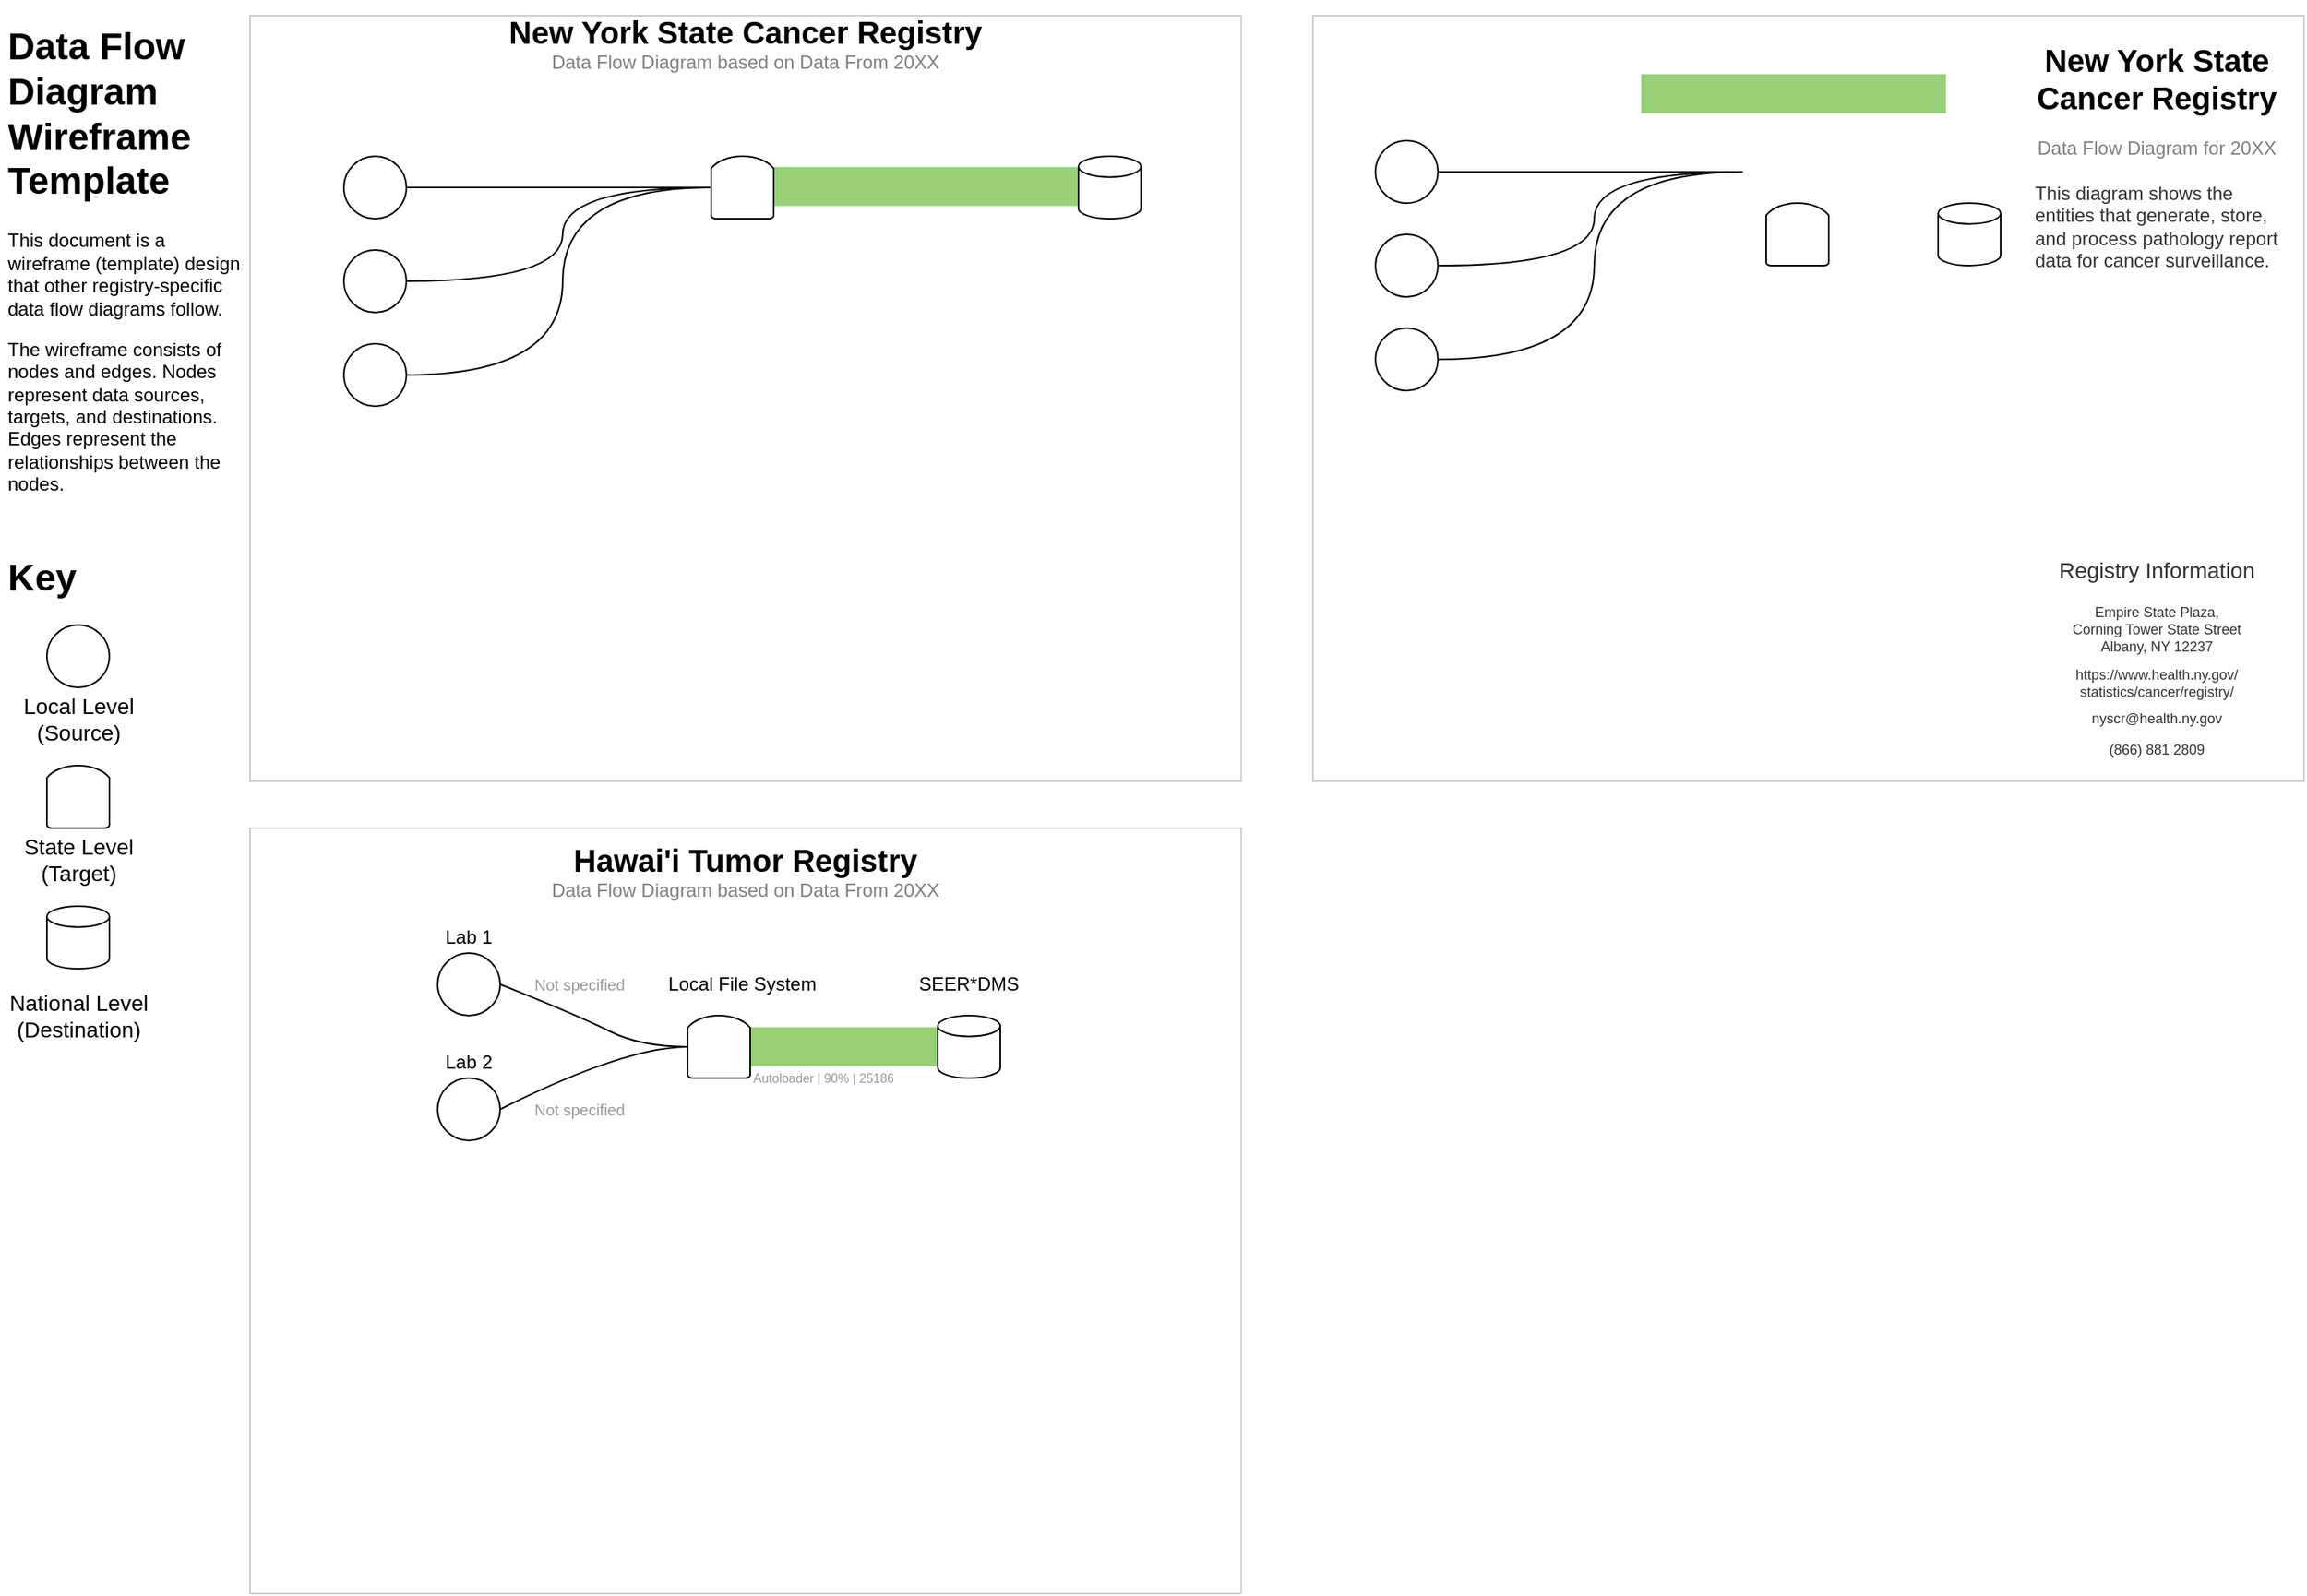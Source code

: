 <mxfile type="github" version="12.4.9">
  <diagram id="1LtGkpLCPf3KZeVMqJkY" name="Page-1">
    <mxGraphModel grid="1" shadow="0" math="0" pageHeight="1100" pageWidth="850" pageScale="1" page="1" fold="1" arrows="1" connect="1" tooltips="1" guides="1" gridSize="10" dy="660" dx="1117">
      <root>
        <mxCell id="0"/>
        <mxCell id="1" value="Text" style="locked=1;" parent="0"/>
        <mxCell id="eJA-KfrndEvYRp83sPR4-4" value="&lt;h1&gt;Data Flow Diagram Wireframe Template&lt;/h1&gt;&lt;p&gt;This document is a wireframe (template) design that other registry-specific data flow diagrams follow.&lt;/p&gt;&lt;p&gt;The wireframe consists of nodes and edges. Nodes represent data sources, targets, and destinations. Edges represent the relationships between the nodes.&lt;/p&gt;" style="text;html=1;strokeColor=none;fillColor=none;spacing=5;spacingTop=-20;whiteSpace=wrap;overflow=hidden;rounded=0;" parent="1" vertex="1">
          <mxGeometry as="geometry" height="320" width="160" y="40" x="40"/>
        </mxCell>
        <mxCell id="eJA-KfrndEvYRp83sPR4-5" value="&lt;h1&gt;Key&lt;/h1&gt;&lt;p&gt;&lt;/p&gt;" style="text;html=1;strokeColor=none;fillColor=none;spacing=5;spacingTop=-20;whiteSpace=wrap;overflow=hidden;rounded=0;" parent="1" vertex="1">
          <mxGeometry as="geometry" height="40" width="160" y="380" x="40"/>
        </mxCell>
        <mxCell id="eJA-KfrndEvYRp83sPR4-17" value="" style="ellipse;whiteSpace=wrap;html=1;aspect=fixed;" parent="1" vertex="1">
          <mxGeometry as="geometry" height="40" width="40" y="430" x="70"/>
        </mxCell>
        <mxCell id="eJA-KfrndEvYRp83sPR4-21" value="" style="strokeWidth=1;html=1;shape=mxgraph.flowchart.delay;whiteSpace=wrap;rotation=-90;" parent="1" vertex="1">
          <mxGeometry as="geometry" height="40" width="40" y="520" x="70"/>
        </mxCell>
        <mxCell id="eJA-KfrndEvYRp83sPR4-22" value="" style="strokeWidth=1;html=1;shape=mxgraph.flowchart.database;whiteSpace=wrap;" parent="1" vertex="1">
          <mxGeometry as="geometry" height="40" width="40" y="610" x="70"/>
        </mxCell>
        <mxCell id="eJA-KfrndEvYRp83sPR4-24" value="&lt;div&gt;Local Level&lt;/div&gt;&lt;div&gt;(Source)&lt;/div&gt;" style="text;html=1;align=center;verticalAlign=middle;resizable=0;points=[];autosize=1;fontSize=14;" parent="1" vertex="1">
          <mxGeometry as="geometry" height="40" width="90" y="470" x="45"/>
        </mxCell>
        <mxCell id="eJA-KfrndEvYRp83sPR4-27" value="&lt;div&gt;State Level&lt;/div&gt;&lt;div&gt;(Target)&lt;/div&gt;" style="text;html=1;align=center;verticalAlign=middle;resizable=0;points=[];autosize=1;fontSize=14;" parent="1" vertex="1">
          <mxGeometry as="geometry" height="40" width="90" y="560" x="45"/>
        </mxCell>
        <mxCell id="eJA-KfrndEvYRp83sPR4-28" value="&lt;div&gt;National Level&lt;/div&gt;&lt;div&gt;(Destination)&lt;/div&gt;" style="text;html=1;align=center;verticalAlign=middle;resizable=0;points=[];autosize=1;fontSize=14;" parent="1" vertex="1">
          <mxGeometry as="geometry" height="40" width="100" y="660" x="40"/>
        </mxCell>
        <mxCell id="Dlc9sbz_LcFVTC8bd_fI-2" value="Sample Paper" style="locked=1;" parent="0"/>
        <mxCell id="Dlc9sbz_LcFVTC8bd_fI-3" value="" style="whiteSpace=wrap;html=1;aspect=fixed;fillColor=none;strokeColor=#CCCCCC;glass=0;" parent="Dlc9sbz_LcFVTC8bd_fI-2" vertex="1">
          <mxGeometry as="geometry" height="490" width="634.12" y="40" x="200"/>
        </mxCell>
        <mxCell id="Dlc9sbz_LcFVTC8bd_fI-21" value="" style="whiteSpace=wrap;html=1;aspect=fixed;fillColor=none;strokeColor=#CCCCCC;glass=0;" parent="Dlc9sbz_LcFVTC8bd_fI-2" vertex="1">
          <mxGeometry as="geometry" height="490" width="634.12" y="560" x="200"/>
        </mxCell>
        <mxCell id="Cot-yi8IycWPmTaVr4XV-3" value="" style="whiteSpace=wrap;html=1;aspect=fixed;fillColor=none;strokeColor=#CCCCCC;glass=0;" parent="Dlc9sbz_LcFVTC8bd_fI-2" vertex="1">
          <mxGeometry as="geometry" height="490" width="634.12" y="40" x="880"/>
        </mxCell>
        <mxCell id="eJA-KfrndEvYRp83sPR4-3" value="Edges" style="" parent="0"/>
        <mxCell id="Dlc9sbz_LcFVTC8bd_fI-16" value="" style="curved=1;endArrow=none;html=1;exitX=1;exitY=0.5;exitDx=0;exitDy=0;entryX=0.5;entryY=0;entryDx=0;entryDy=0;entryPerimeter=0;endFill=0;" parent="eJA-KfrndEvYRp83sPR4-3" edge="1">
          <mxGeometry as="geometry" height="50" width="50" relative="1">
            <mxPoint as="sourcePoint" y="270" x="300"/>
            <mxPoint as="targetPoint" y="150" x="495"/>
            <Array as="points">
              <mxPoint y="270" x="400"/>
              <mxPoint y="150" x="400"/>
            </Array>
          </mxGeometry>
        </mxCell>
        <mxCell id="Dlc9sbz_LcFVTC8bd_fI-17" value="" style="curved=1;endArrow=none;html=1;exitX=1;exitY=0.5;exitDx=0;exitDy=0;endFill=0;entryX=0.5;entryY=0;entryDx=0;entryDy=0;entryPerimeter=0;" parent="eJA-KfrndEvYRp83sPR4-3" edge="1">
          <mxGeometry as="geometry" height="50" width="50" relative="1">
            <mxPoint as="sourcePoint" y="210" x="300"/>
            <mxPoint as="targetPoint" y="150" x="495"/>
            <Array as="points">
              <mxPoint y="210" x="400"/>
              <mxPoint y="150" x="400"/>
            </Array>
          </mxGeometry>
        </mxCell>
        <mxCell id="Dlc9sbz_LcFVTC8bd_fI-18" value="" style="curved=1;endArrow=none;html=1;exitX=1;exitY=0.5;exitDx=0;exitDy=0;endFill=0;entryX=0.5;entryY=0;entryDx=0;entryDy=0;entryPerimeter=0;" parent="eJA-KfrndEvYRp83sPR4-3" edge="1">
          <mxGeometry as="geometry" height="50" width="50" relative="1">
            <mxPoint as="sourcePoint" y="150" x="300"/>
            <mxPoint as="targetPoint" y="150" x="495"/>
            <Array as="points"/>
          </mxGeometry>
        </mxCell>
        <mxCell id="Dlc9sbz_LcFVTC8bd_fI-19" value="" style="curved=1;endArrow=none;html=1;exitX=1;exitY=0.5;exitDx=0;exitDy=0;endFill=0;entryX=0.5;entryY=0;entryDx=0;entryDy=0;entryPerimeter=0;fillColor=#d5e8d4;strokeColor=#97D077;strokeWidth=25;" parent="eJA-KfrndEvYRp83sPR4-3" edge="1">
          <mxGeometry as="geometry" height="50" width="50" relative="1">
            <mxPoint as="sourcePoint" y="149.41" x="535"/>
            <mxPoint as="targetPoint" y="149.41" x="730"/>
            <Array as="points"/>
          </mxGeometry>
        </mxCell>
        <mxCell id="eJA-KfrndEvYRp83sPR4-2" value="Nodes" style="" parent="0"/>
        <mxCell id="Dlc9sbz_LcFVTC8bd_fI-7" value="" style="ellipse;whiteSpace=wrap;html=1;aspect=fixed;" parent="eJA-KfrndEvYRp83sPR4-2" vertex="1">
          <mxGeometry as="geometry" height="40" width="40" y="130" x="260.0"/>
        </mxCell>
        <mxCell id="Dlc9sbz_LcFVTC8bd_fI-8" value="" style="strokeWidth=1;html=1;shape=mxgraph.flowchart.delay;whiteSpace=wrap;rotation=-90;" parent="eJA-KfrndEvYRp83sPR4-2" vertex="1">
          <mxGeometry as="geometry" height="40" width="40" y="130" x="495"/>
        </mxCell>
        <mxCell id="Dlc9sbz_LcFVTC8bd_fI-9" value="" style="strokeWidth=1;html=1;shape=mxgraph.flowchart.database;whiteSpace=wrap;" parent="eJA-KfrndEvYRp83sPR4-2" vertex="1">
          <mxGeometry as="geometry" height="40" width="40" y="130" x="730"/>
        </mxCell>
        <mxCell id="Dlc9sbz_LcFVTC8bd_fI-10" value="" style="ellipse;whiteSpace=wrap;html=1;aspect=fixed;" parent="eJA-KfrndEvYRp83sPR4-2" vertex="1">
          <mxGeometry as="geometry" height="40" width="40" y="190" x="260"/>
        </mxCell>
        <mxCell id="Dlc9sbz_LcFVTC8bd_fI-11" value="" style="ellipse;whiteSpace=wrap;html=1;aspect=fixed;" parent="eJA-KfrndEvYRp83sPR4-2" vertex="1">
          <mxGeometry as="geometry" height="40" width="40" y="250" x="260"/>
        </mxCell>
        <mxCell id="Dlc9sbz_LcFVTC8bd_fI-22" value="Labels" parent="0"/>
        <mxCell id="Dlc9sbz_LcFVTC8bd_fI-24" value="" style="curved=1;endArrow=none;html=1;exitX=1;exitY=0.5;exitDx=0;exitDy=0;endFill=0;entryX=0.5;entryY=0;entryDx=0;entryDy=0;entryPerimeter=0;" parent="Dlc9sbz_LcFVTC8bd_fI-22" edge="1" target="Dlc9sbz_LcFVTC8bd_fI-28" source="Dlc9sbz_LcFVTC8bd_fI-30">
          <mxGeometry as="geometry" height="50" width="50" relative="1">
            <mxPoint as="sourcePoint" y="730" x="300"/>
            <mxPoint as="targetPoint" y="670" x="495"/>
            <Array as="points">
              <mxPoint y="740" x="360"/>
              <mxPoint y="700" x="440"/>
            </Array>
          </mxGeometry>
        </mxCell>
        <mxCell id="Dlc9sbz_LcFVTC8bd_fI-26" value="" style="curved=1;endArrow=none;html=1;exitX=0.5;exitY=1;exitDx=0;exitDy=0;endFill=0;entryX=0;entryY=0.5;entryDx=0;entryDy=0;entryPerimeter=0;fillColor=#d5e8d4;strokeColor=#97D077;strokeWidth=25;exitPerimeter=0;" parent="Dlc9sbz_LcFVTC8bd_fI-22" edge="1" target="Dlc9sbz_LcFVTC8bd_fI-29" source="Dlc9sbz_LcFVTC8bd_fI-28">
          <mxGeometry as="geometry" height="50" width="50" relative="1">
            <mxPoint as="sourcePoint" y="700.0" x="535"/>
            <mxPoint as="targetPoint" y="700.0" x="730"/>
            <Array as="points"/>
          </mxGeometry>
        </mxCell>
        <mxCell id="Dlc9sbz_LcFVTC8bd_fI-27" value="" style="ellipse;whiteSpace=wrap;html=1;aspect=fixed;" parent="Dlc9sbz_LcFVTC8bd_fI-22" vertex="1">
          <mxGeometry as="geometry" height="40" width="40" y="640" x="320.0"/>
        </mxCell>
        <mxCell id="Dlc9sbz_LcFVTC8bd_fI-28" value="" style="strokeWidth=1;html=1;shape=mxgraph.flowchart.delay;whiteSpace=wrap;rotation=-90;" parent="Dlc9sbz_LcFVTC8bd_fI-22" vertex="1">
          <mxGeometry as="geometry" height="40" width="40" y="680" x="480"/>
        </mxCell>
        <mxCell id="Dlc9sbz_LcFVTC8bd_fI-29" value="" style="strokeWidth=1;html=1;shape=mxgraph.flowchart.database;whiteSpace=wrap;" parent="Dlc9sbz_LcFVTC8bd_fI-22" vertex="1">
          <mxGeometry as="geometry" height="40" width="40" y="680" x="640"/>
        </mxCell>
        <mxCell id="Dlc9sbz_LcFVTC8bd_fI-30" value="" style="ellipse;whiteSpace=wrap;html=1;aspect=fixed;" parent="Dlc9sbz_LcFVTC8bd_fI-22" vertex="1">
          <mxGeometry as="geometry" height="40" width="40" y="720" x="320"/>
        </mxCell>
        <mxCell id="Dlc9sbz_LcFVTC8bd_fI-34" value="Local File System" style="text;html=1;strokeColor=none;fillColor=none;align=center;verticalAlign=middle;whiteSpace=wrap;rounded=0;glass=0;" parent="Dlc9sbz_LcFVTC8bd_fI-22" vertex="1">
          <mxGeometry as="geometry" height="20" width="100" y="650" x="465"/>
        </mxCell>
        <mxCell id="Dlc9sbz_LcFVTC8bd_fI-35" value="Lab 1" style="text;html=1;strokeColor=none;fillColor=none;align=center;verticalAlign=middle;whiteSpace=wrap;rounded=0;glass=0;" parent="Dlc9sbz_LcFVTC8bd_fI-22" vertex="1">
          <mxGeometry as="geometry" height="20" width="40" y="620" x="320"/>
        </mxCell>
        <mxCell id="Dlc9sbz_LcFVTC8bd_fI-36" value="Lab 2" style="text;html=1;strokeColor=none;fillColor=none;align=center;verticalAlign=middle;whiteSpace=wrap;rounded=0;glass=0;" parent="Dlc9sbz_LcFVTC8bd_fI-22" vertex="1">
          <mxGeometry as="geometry" height="20" width="40" y="700" x="320"/>
        </mxCell>
        <mxCell id="Dlc9sbz_LcFVTC8bd_fI-37" value="" style="curved=1;endArrow=none;html=1;exitX=1;exitY=0.5;exitDx=0;exitDy=0;endFill=0;entryX=0.5;entryY=0;entryDx=0;entryDy=0;entryPerimeter=0;" parent="Dlc9sbz_LcFVTC8bd_fI-22" edge="1" target="Dlc9sbz_LcFVTC8bd_fI-28" source="Dlc9sbz_LcFVTC8bd_fI-27">
          <mxGeometry as="geometry" height="50" width="50" relative="1">
            <mxPoint as="sourcePoint" y="740" x="310"/>
            <mxPoint as="targetPoint" y="680" x="505"/>
            <Array as="points">
              <mxPoint y="660" x="360"/>
              <mxPoint y="680" x="410"/>
              <mxPoint y="700" x="450"/>
            </Array>
          </mxGeometry>
        </mxCell>
        <mxCell id="Dlc9sbz_LcFVTC8bd_fI-38" value="SEER*DMS" style="text;html=1;strokeColor=none;fillColor=none;align=center;verticalAlign=middle;whiteSpace=wrap;rounded=0;glass=0;" parent="Dlc9sbz_LcFVTC8bd_fI-22" vertex="1">
          <mxGeometry as="geometry" height="20" width="100" y="650" x="610"/>
        </mxCell>
        <mxCell id="Dlc9sbz_LcFVTC8bd_fI-39" value="&lt;font color=&quot;#999999&quot; style=&quot;font-size: 8px;&quot;&gt;Autoloader | 90% | 25186&lt;/font&gt;" style="text;html=1;strokeColor=none;fillColor=none;align=left;verticalAlign=middle;whiteSpace=wrap;rounded=0;glass=0;fontSize=8;" parent="Dlc9sbz_LcFVTC8bd_fI-22" vertex="1">
          <mxGeometry as="geometry" height="20" width="195" y="710" x="520"/>
        </mxCell>
        <mxCell id="Dlc9sbz_LcFVTC8bd_fI-41" value="Not specified" style="text;html=1;strokeColor=none;fillColor=none;align=left;verticalAlign=middle;whiteSpace=wrap;rounded=0;glass=0;fontSize=10;fontColor=#999999;" parent="Dlc9sbz_LcFVTC8bd_fI-22" vertex="1">
          <mxGeometry as="geometry" height="20" width="70" y="730" x="380"/>
        </mxCell>
        <mxCell id="Dlc9sbz_LcFVTC8bd_fI-44" value="Not specified" style="text;html=1;strokeColor=none;fillColor=none;align=left;verticalAlign=middle;whiteSpace=wrap;rounded=0;glass=0;fontSize=10;fontColor=#999999;" parent="Dlc9sbz_LcFVTC8bd_fI-22" vertex="1">
          <mxGeometry as="geometry" height="20" width="70" y="650" x="380"/>
        </mxCell>
        <mxCell id="Dlc9sbz_LcFVTC8bd_fI-46" value="Hawai&#39;i Tumor Registry" style="text;html=1;strokeColor=none;fillColor=none;align=center;verticalAlign=middle;whiteSpace=wrap;rounded=0;glass=0;fontSize=20;fontFamily=Helvetica;fontStyle=1" parent="Dlc9sbz_LcFVTC8bd_fI-22" vertex="1">
          <mxGeometry as="geometry" height="20" width="634.12" y="570" x="200"/>
        </mxCell>
        <mxCell id="Dlc9sbz_LcFVTC8bd_fI-47" value="Data Flow Diagram based on Data From 20XX" style="text;html=1;strokeColor=none;fillColor=none;align=center;verticalAlign=middle;whiteSpace=wrap;rounded=0;glass=0;fontSize=12;fontFamily=Helvetica;fontStyle=0;fontColor=#808080;" parent="Dlc9sbz_LcFVTC8bd_fI-22" vertex="1">
          <mxGeometry as="geometry" height="20" width="634.12" y="590" x="200"/>
        </mxCell>
        <mxCell id="Cot-yi8IycWPmTaVr4XV-1" value="New York State Cancer Registry" style="text;html=1;strokeColor=none;fillColor=none;align=center;verticalAlign=middle;whiteSpace=wrap;rounded=0;glass=0;fontSize=20;fontFamily=Helvetica;fontStyle=1" parent="Dlc9sbz_LcFVTC8bd_fI-22" vertex="1">
          <mxGeometry as="geometry" height="20" width="634.12" y="40" x="200"/>
        </mxCell>
        <mxCell id="Cot-yi8IycWPmTaVr4XV-2" value="Data Flow Diagram based on Data From 20XX" style="text;html=1;strokeColor=none;fillColor=none;align=center;verticalAlign=middle;whiteSpace=wrap;rounded=0;glass=0;fontSize=12;fontFamily=Helvetica;fontStyle=0;fontColor=#808080;" parent="Dlc9sbz_LcFVTC8bd_fI-22" vertex="1">
          <mxGeometry as="geometry" height="20" width="634.12" y="60" x="200"/>
        </mxCell>
        <mxCell id="Cot-yi8IycWPmTaVr4XV-6" value="New York State Cancer Registry" style="text;html=1;strokeColor=none;fillColor=none;align=center;verticalAlign=middle;whiteSpace=wrap;rounded=0;glass=0;fontSize=20;fontFamily=Helvetica;fontStyle=1" parent="Dlc9sbz_LcFVTC8bd_fI-22" vertex="1">
          <mxGeometry as="geometry" height="60" width="160" y="50" x="1340"/>
        </mxCell>
        <mxCell id="Cot-yi8IycWPmTaVr4XV-7" value="Data Flow Diagram for 20XX" style="text;html=1;strokeColor=none;fillColor=none;align=center;verticalAlign=middle;whiteSpace=wrap;rounded=0;glass=0;fontSize=12;fontFamily=Helvetica;fontStyle=0;fontColor=#808080;" parent="Dlc9sbz_LcFVTC8bd_fI-22" vertex="1">
          <mxGeometry as="geometry" height="30" width="160" y="110" x="1340"/>
        </mxCell>
        <mxCell id="Cot-yi8IycWPmTaVr4XV-9" value="&lt;div&gt;This diagram shows the entities that generate, store, and process pathology report data for cancer surveillance.&lt;/div&gt;&lt;div&gt;&lt;/div&gt;&lt;div&gt;&lt;/div&gt;" style="text;html=1;strokeColor=none;fillColor=none;align=left;verticalAlign=top;whiteSpace=wrap;rounded=0;glass=0;fontSize=12;fontFamily=Helvetica;fontStyle=0;fontColor=#333333;" parent="Dlc9sbz_LcFVTC8bd_fI-22" vertex="1">
          <mxGeometry as="geometry" height="70" width="160" y="140" x="1340"/>
        </mxCell>
        <mxCell id="Cot-yi8IycWPmTaVr4XV-10" value="&lt;div align=&quot;center&quot; style=&quot;font-size: 14px&quot;&gt;&lt;font style=&quot;font-size: 14px&quot;&gt;Registry Information&lt;/font&gt;&lt;/div&gt;" style="text;html=1;strokeColor=none;fillColor=none;align=center;verticalAlign=top;whiteSpace=wrap;rounded=0;glass=0;fontSize=12;fontFamily=Helvetica;fontStyle=0;fontColor=#333333;" parent="Dlc9sbz_LcFVTC8bd_fI-22" vertex="1">
          <mxGeometry as="geometry" height="30" width="160" y="380" x="1340"/>
        </mxCell>
        <mxCell id="Cot-yi8IycWPmTaVr4XV-11" value="&lt;div&gt;&lt;font style=&quot;font-size: 9px&quot;&gt;https://www.health.ny.gov/&lt;/font&gt;&lt;/div&gt;&lt;div&gt;&lt;font style=&quot;font-size: 9px&quot;&gt;statistics/cancer/registry/&lt;/font&gt;&lt;/div&gt;" style="text;html=1;strokeColor=none;fillColor=none;align=center;verticalAlign=top;whiteSpace=wrap;rounded=0;glass=0;fontSize=9;fontFamily=Helvetica;fontStyle=0;fontColor=#333333;" parent="Dlc9sbz_LcFVTC8bd_fI-22" vertex="1">
          <mxGeometry as="geometry" height="30" width="160" y="450" x="1340"/>
        </mxCell>
        <mxCell id="Cot-yi8IycWPmTaVr4XV-12" value="nyscr@health.ny.gov" style="text;html=1;strokeColor=none;fillColor=none;align=center;verticalAlign=middle;whiteSpace=wrap;rounded=0;glass=0;fontSize=9;fontFamily=Helvetica;fontStyle=0;fontColor=#333333;" parent="Dlc9sbz_LcFVTC8bd_fI-22" vertex="1">
          <mxGeometry as="geometry" height="20" width="160" y="480" x="1340"/>
        </mxCell>
        <mxCell id="Cot-yi8IycWPmTaVr4XV-13" value="(866) 881 2809" style="text;html=1;strokeColor=none;fillColor=none;align=center;verticalAlign=middle;whiteSpace=wrap;rounded=0;glass=0;fontSize=9;fontFamily=Helvetica;fontStyle=0;fontColor=#333333;" parent="Dlc9sbz_LcFVTC8bd_fI-22" vertex="1">
          <mxGeometry as="geometry" height="20" width="160" y="500" x="1340"/>
        </mxCell>
        <mxCell id="Cot-yi8IycWPmTaVr4XV-14" value="&lt;div&gt;Empire State Plaza,&lt;/div&gt;&lt;div&gt;Corning Tower State Street&lt;/div&gt;&lt;div&gt;Albany, NY 12237&lt;/div&gt;" style="text;html=1;strokeColor=none;fillColor=none;align=center;verticalAlign=top;whiteSpace=wrap;rounded=0;glass=0;fontSize=9;fontFamily=Helvetica;fontStyle=0;fontColor=#333333;" parent="Dlc9sbz_LcFVTC8bd_fI-22" vertex="1">
          <mxGeometry as="geometry" height="50" width="160" y="410" x="1340"/>
        </mxCell>
        <mxCell id="Cot-yi8IycWPmTaVr4XV-15" value="" style="curved=1;endArrow=none;html=1;exitX=1;exitY=0.5;exitDx=0;exitDy=0;entryX=0.5;entryY=0;entryDx=0;entryDy=0;entryPerimeter=0;endFill=0;" parent="Dlc9sbz_LcFVTC8bd_fI-22" edge="1">
          <mxGeometry as="geometry" height="50" width="50" relative="1">
            <mxPoint as="sourcePoint" y="260.0" x="960"/>
            <mxPoint as="targetPoint" y="140" x="1155"/>
            <Array as="points">
              <mxPoint y="260" x="1060"/>
              <mxPoint y="140" x="1060"/>
            </Array>
          </mxGeometry>
        </mxCell>
        <mxCell id="Cot-yi8IycWPmTaVr4XV-16" value="" style="curved=1;endArrow=none;html=1;exitX=1;exitY=0.5;exitDx=0;exitDy=0;endFill=0;entryX=0.5;entryY=0;entryDx=0;entryDy=0;entryPerimeter=0;" parent="Dlc9sbz_LcFVTC8bd_fI-22" edge="1">
          <mxGeometry as="geometry" height="50" width="50" relative="1">
            <mxPoint as="sourcePoint" y="200" x="960"/>
            <mxPoint as="targetPoint" y="140" x="1155"/>
            <Array as="points">
              <mxPoint y="200" x="1060"/>
              <mxPoint y="140" x="1060"/>
            </Array>
          </mxGeometry>
        </mxCell>
        <mxCell id="Cot-yi8IycWPmTaVr4XV-17" value="" style="curved=1;endArrow=none;html=1;exitX=1;exitY=0.5;exitDx=0;exitDy=0;endFill=0;entryX=0.5;entryY=0;entryDx=0;entryDy=0;entryPerimeter=0;" parent="Dlc9sbz_LcFVTC8bd_fI-22" edge="1">
          <mxGeometry as="geometry" height="50" width="50" relative="1">
            <mxPoint as="sourcePoint" y="140" x="960"/>
            <mxPoint as="targetPoint" y="140" x="1155"/>
            <Array as="points"/>
          </mxGeometry>
        </mxCell>
        <mxCell id="Cot-yi8IycWPmTaVr4XV-18" value="" style="curved=1;endArrow=none;html=1;exitX=1;exitY=0.5;exitDx=0;exitDy=0;endFill=0;entryX=0.5;entryY=0;entryDx=0;entryDy=0;entryPerimeter=0;fillColor=#d5e8d4;strokeColor=#97D077;strokeWidth=25;" parent="Dlc9sbz_LcFVTC8bd_fI-22" edge="1">
          <mxGeometry as="geometry" height="50" width="50" relative="1">
            <mxPoint as="sourcePoint" y="90.0" x="1090"/>
            <mxPoint as="targetPoint" y="90.0" x="1285"/>
            <Array as="points"/>
          </mxGeometry>
        </mxCell>
        <mxCell id="Cot-yi8IycWPmTaVr4XV-19" value="" style="ellipse;whiteSpace=wrap;html=1;aspect=fixed;" parent="Dlc9sbz_LcFVTC8bd_fI-22" vertex="1">
          <mxGeometry as="geometry" height="40" width="40" y="120" x="920.0"/>
        </mxCell>
        <mxCell id="Cot-yi8IycWPmTaVr4XV-20" value="" style="strokeWidth=1;html=1;shape=mxgraph.flowchart.delay;whiteSpace=wrap;rotation=-90;" parent="Dlc9sbz_LcFVTC8bd_fI-22" vertex="1">
          <mxGeometry as="geometry" height="40" width="40" y="160" x="1170"/>
        </mxCell>
        <mxCell id="Cot-yi8IycWPmTaVr4XV-21" value="" style="strokeWidth=1;html=1;shape=mxgraph.flowchart.database;whiteSpace=wrap;" parent="Dlc9sbz_LcFVTC8bd_fI-22" vertex="1">
          <mxGeometry as="geometry" height="40" width="40" y="160" x="1280"/>
        </mxCell>
        <mxCell id="Cot-yi8IycWPmTaVr4XV-22" value="" style="ellipse;whiteSpace=wrap;html=1;aspect=fixed;" parent="Dlc9sbz_LcFVTC8bd_fI-22" vertex="1">
          <mxGeometry as="geometry" height="40" width="40" y="180" x="920"/>
        </mxCell>
        <mxCell id="Cot-yi8IycWPmTaVr4XV-23" value="" style="ellipse;whiteSpace=wrap;html=1;aspect=fixed;" parent="Dlc9sbz_LcFVTC8bd_fI-22" vertex="1">
          <mxGeometry as="geometry" height="40" width="40" y="240" x="920"/>
        </mxCell>
      </root>
    </mxGraphModel>
  </diagram>
</mxfile>
